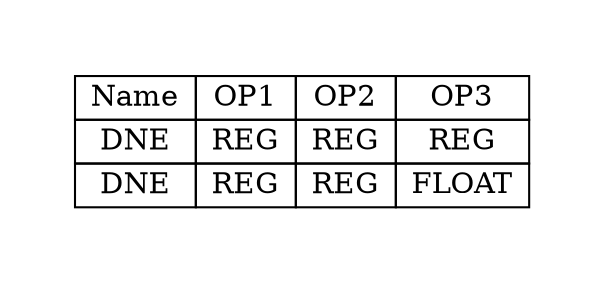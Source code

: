 digraph{
graph [pad="0.5", nodesep="0.5", ranksep="2" ]
node [shape=plain]
Foo [label=<
<table border="0" cellborder="1" cellspacing="0">
<tr><td> Name </td> <td> OP1 </td><td> OP2 </td><td> OP3 </td> </tr>
<tr><td> DNE </td><td> REG </td><td> REG </td><td> REG </td> </tr>
<tr><td> DNE </td><td> REG </td><td> REG </td><td> FLOAT </td> </tr>
</table>>];
}
